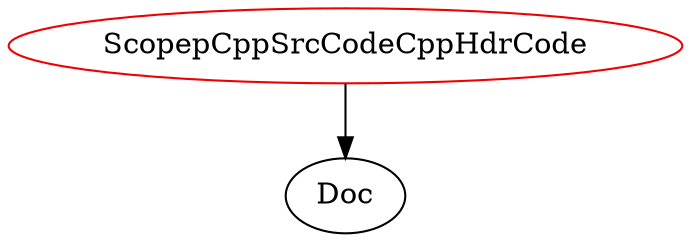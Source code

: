 digraph scopepcppsrccodecpphdrcode{
ScopepCppSrcCodeCppHdrCode	[shape=oval, color=red2, label="ScopepCppSrcCodeCppHdrCode"];
ScopepCppSrcCodeCppHdrCode -> Doc;
}
